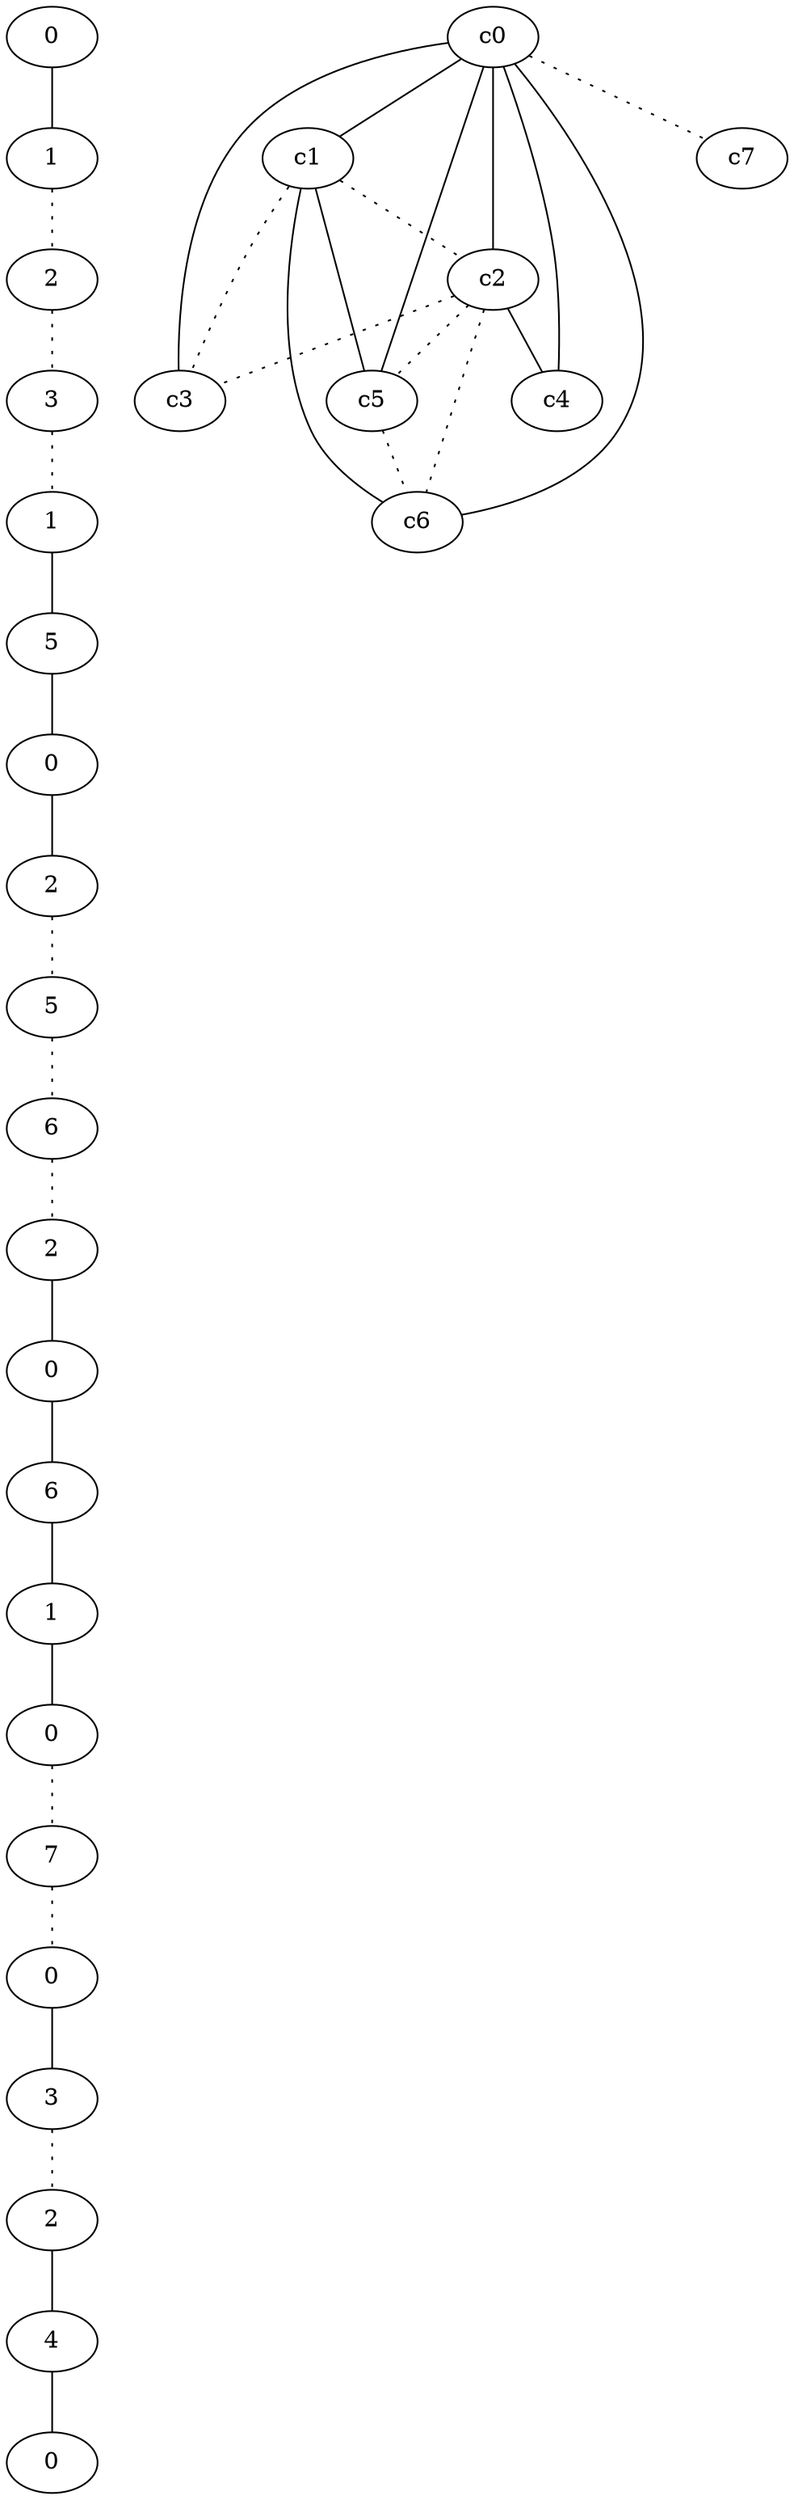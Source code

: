 graph {
a0[label=0];
a1[label=1];
a2[label=2];
a3[label=3];
a4[label=1];
a5[label=5];
a6[label=0];
a7[label=2];
a8[label=5];
a9[label=6];
a10[label=2];
a11[label=0];
a12[label=6];
a13[label=1];
a14[label=0];
a15[label=7];
a16[label=0];
a17[label=3];
a18[label=2];
a19[label=4];
a20[label=0];
a0 -- a1;
a1 -- a2 [style=dotted];
a2 -- a3 [style=dotted];
a3 -- a4 [style=dotted];
a4 -- a5;
a5 -- a6;
a6 -- a7;
a7 -- a8 [style=dotted];
a8 -- a9 [style=dotted];
a9 -- a10 [style=dotted];
a10 -- a11;
a11 -- a12;
a12 -- a13;
a13 -- a14;
a14 -- a15 [style=dotted];
a15 -- a16 [style=dotted];
a16 -- a17;
a17 -- a18 [style=dotted];
a18 -- a19;
a19 -- a20;
c0 -- c1;
c0 -- c2;
c0 -- c3;
c0 -- c4;
c0 -- c5;
c0 -- c6;
c0 -- c7 [style=dotted];
c1 -- c2 [style=dotted];
c1 -- c3 [style=dotted];
c1 -- c5;
c1 -- c6;
c2 -- c3 [style=dotted];
c2 -- c4;
c2 -- c5 [style=dotted];
c2 -- c6 [style=dotted];
c5 -- c6 [style=dotted];
}
